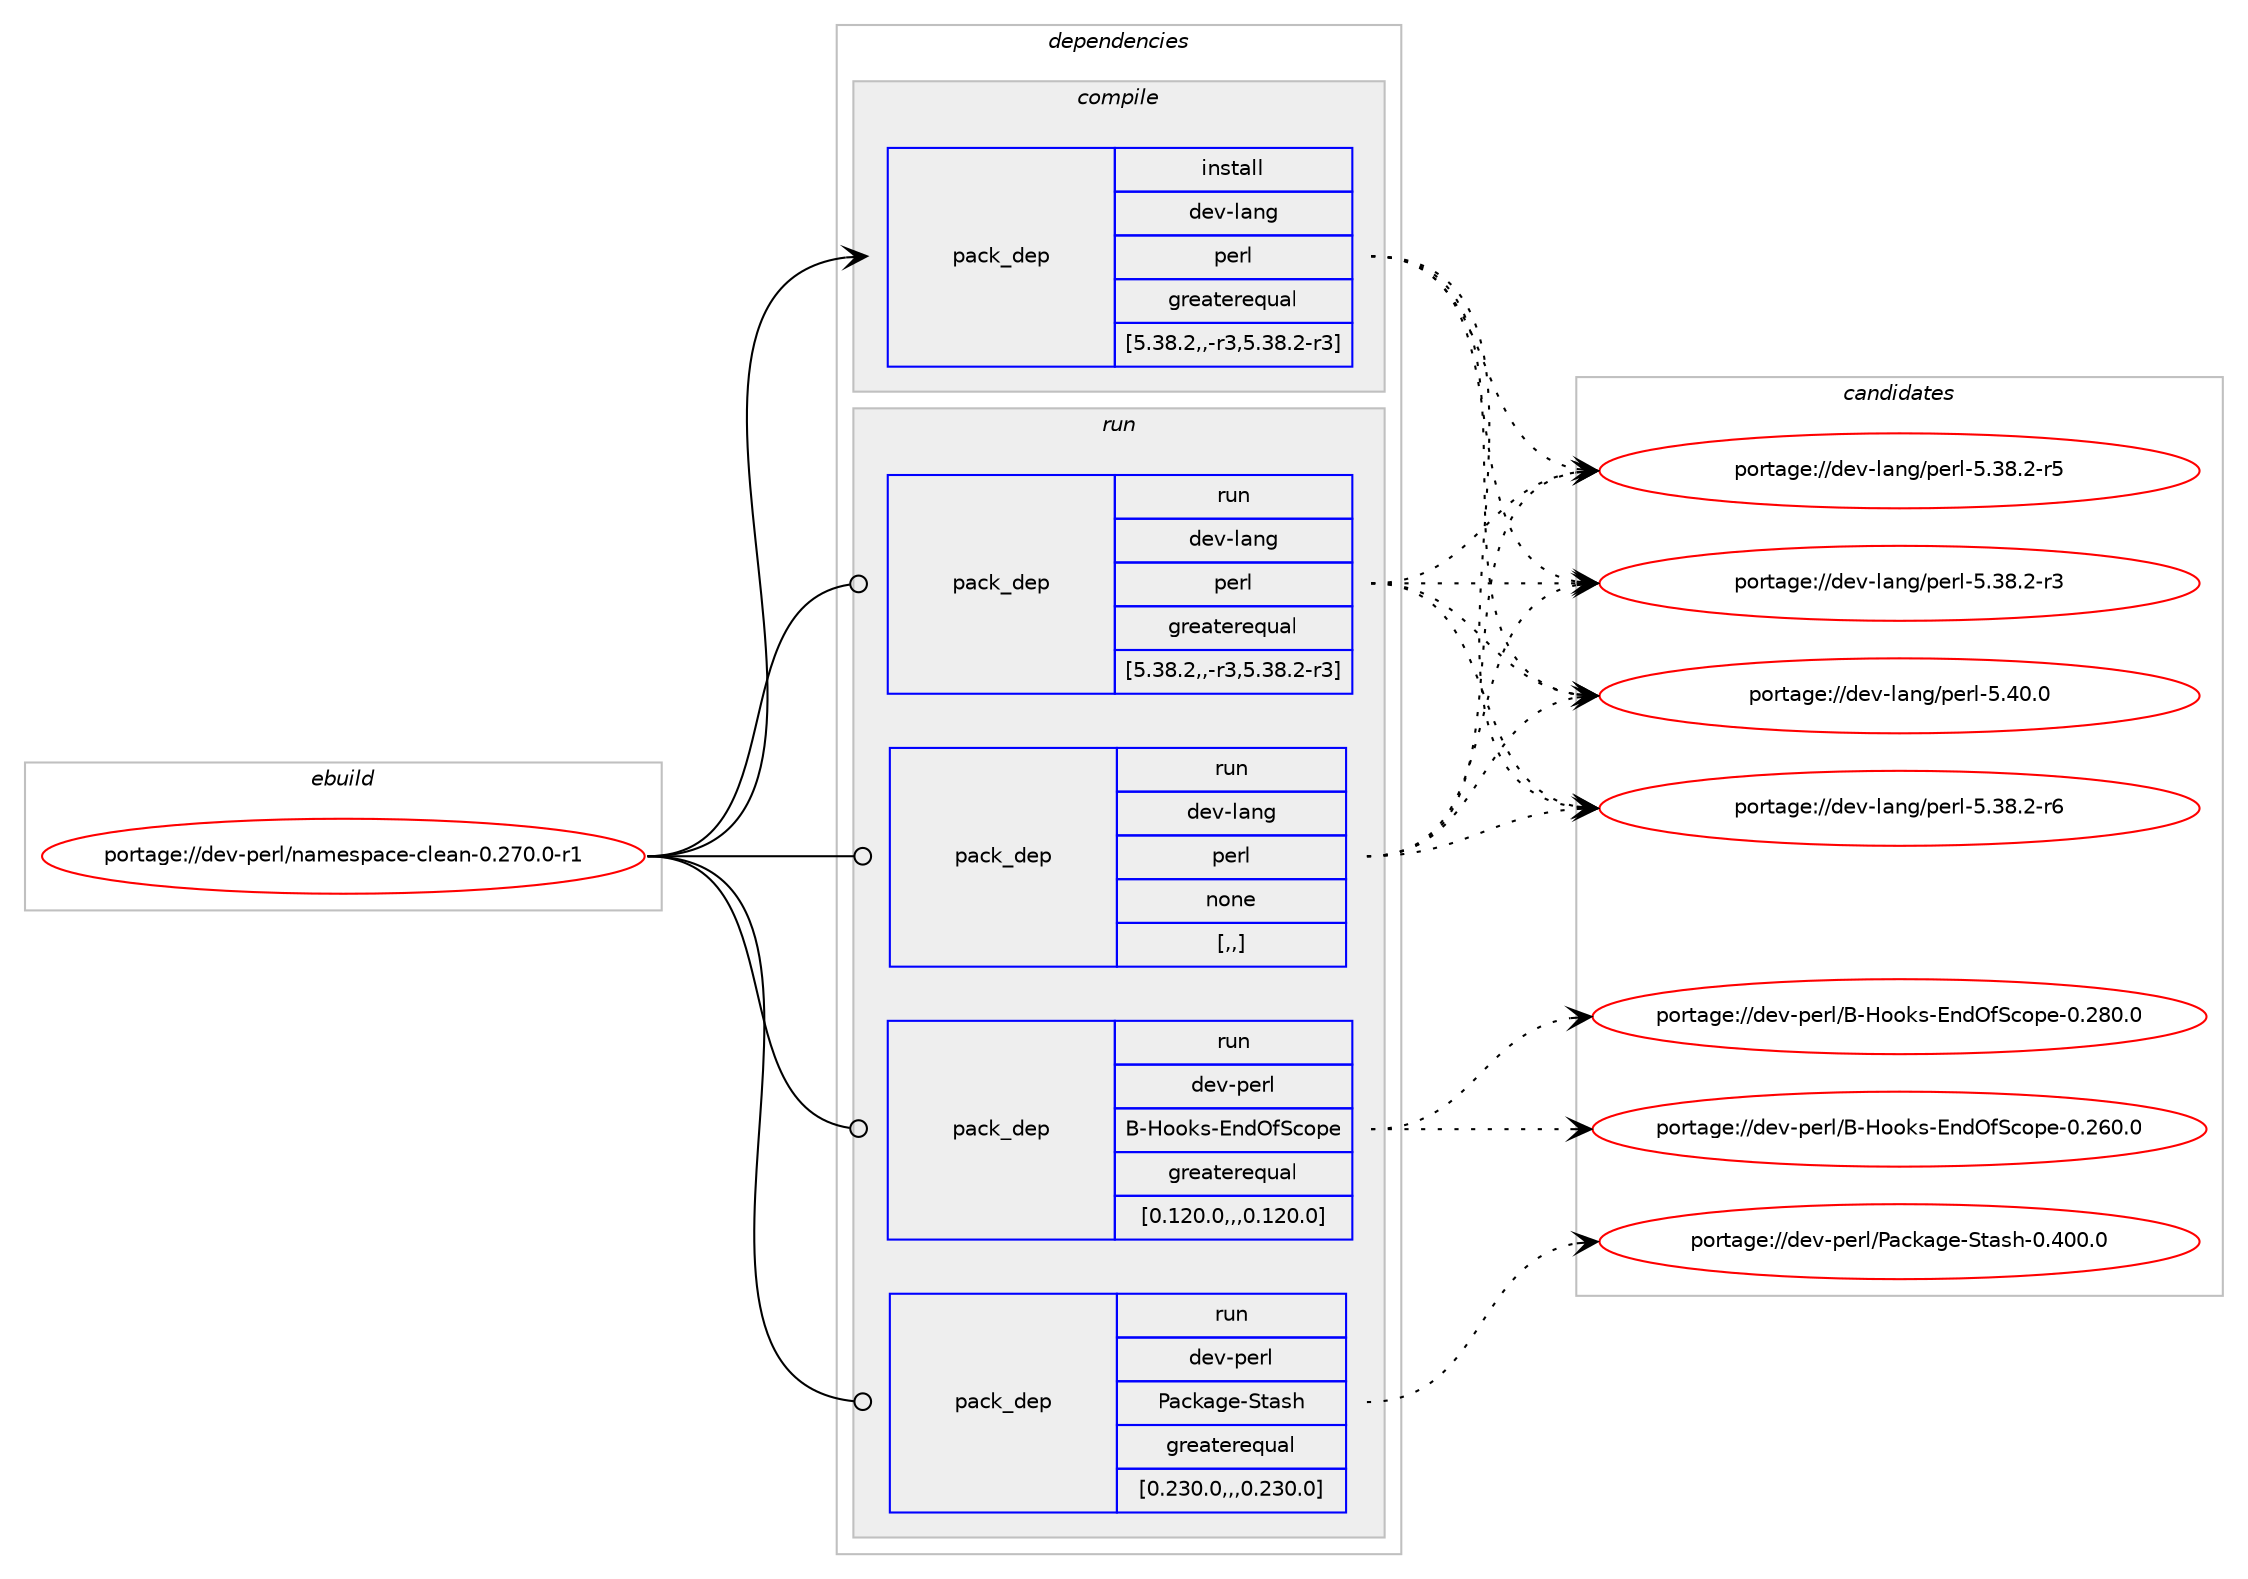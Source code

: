 digraph prolog {

# *************
# Graph options
# *************

newrank=true;
concentrate=true;
compound=true;
graph [rankdir=LR,fontname=Helvetica,fontsize=10,ranksep=1.5];#, ranksep=2.5, nodesep=0.2];
edge  [arrowhead=vee];
node  [fontname=Helvetica,fontsize=10];

# **********
# The ebuild
# **********

subgraph cluster_leftcol {
color=gray;
label=<<i>ebuild</i>>;
id [label="portage://dev-perl/namespace-clean-0.270.0-r1", color=red, width=4, href="../dev-perl/namespace-clean-0.270.0-r1.svg"];
}

# ****************
# The dependencies
# ****************

subgraph cluster_midcol {
color=gray;
label=<<i>dependencies</i>>;
subgraph cluster_compile {
fillcolor="#eeeeee";
style=filled;
label=<<i>compile</i>>;
subgraph pack468745 {
dependency633886 [label=<<TABLE BORDER="0" CELLBORDER="1" CELLSPACING="0" CELLPADDING="4" WIDTH="220"><TR><TD ROWSPAN="6" CELLPADDING="30">pack_dep</TD></TR><TR><TD WIDTH="110">install</TD></TR><TR><TD>dev-lang</TD></TR><TR><TD>perl</TD></TR><TR><TD>greaterequal</TD></TR><TR><TD>[5.38.2,,-r3,5.38.2-r3]</TD></TR></TABLE>>, shape=none, color=blue];
}
id:e -> dependency633886:w [weight=20,style="solid",arrowhead="vee"];
}
subgraph cluster_compileandrun {
fillcolor="#eeeeee";
style=filled;
label=<<i>compile and run</i>>;
}
subgraph cluster_run {
fillcolor="#eeeeee";
style=filled;
label=<<i>run</i>>;
subgraph pack468746 {
dependency633887 [label=<<TABLE BORDER="0" CELLBORDER="1" CELLSPACING="0" CELLPADDING="4" WIDTH="220"><TR><TD ROWSPAN="6" CELLPADDING="30">pack_dep</TD></TR><TR><TD WIDTH="110">run</TD></TR><TR><TD>dev-lang</TD></TR><TR><TD>perl</TD></TR><TR><TD>greaterequal</TD></TR><TR><TD>[5.38.2,,-r3,5.38.2-r3]</TD></TR></TABLE>>, shape=none, color=blue];
}
id:e -> dependency633887:w [weight=20,style="solid",arrowhead="odot"];
subgraph pack468747 {
dependency633888 [label=<<TABLE BORDER="0" CELLBORDER="1" CELLSPACING="0" CELLPADDING="4" WIDTH="220"><TR><TD ROWSPAN="6" CELLPADDING="30">pack_dep</TD></TR><TR><TD WIDTH="110">run</TD></TR><TR><TD>dev-lang</TD></TR><TR><TD>perl</TD></TR><TR><TD>none</TD></TR><TR><TD>[,,]</TD></TR></TABLE>>, shape=none, color=blue];
}
id:e -> dependency633888:w [weight=20,style="solid",arrowhead="odot"];
subgraph pack468748 {
dependency633889 [label=<<TABLE BORDER="0" CELLBORDER="1" CELLSPACING="0" CELLPADDING="4" WIDTH="220"><TR><TD ROWSPAN="6" CELLPADDING="30">pack_dep</TD></TR><TR><TD WIDTH="110">run</TD></TR><TR><TD>dev-perl</TD></TR><TR><TD>B-Hooks-EndOfScope</TD></TR><TR><TD>greaterequal</TD></TR><TR><TD>[0.120.0,,,0.120.0]</TD></TR></TABLE>>, shape=none, color=blue];
}
id:e -> dependency633889:w [weight=20,style="solid",arrowhead="odot"];
subgraph pack468749 {
dependency633890 [label=<<TABLE BORDER="0" CELLBORDER="1" CELLSPACING="0" CELLPADDING="4" WIDTH="220"><TR><TD ROWSPAN="6" CELLPADDING="30">pack_dep</TD></TR><TR><TD WIDTH="110">run</TD></TR><TR><TD>dev-perl</TD></TR><TR><TD>Package-Stash</TD></TR><TR><TD>greaterequal</TD></TR><TR><TD>[0.230.0,,,0.230.0]</TD></TR></TABLE>>, shape=none, color=blue];
}
id:e -> dependency633890:w [weight=20,style="solid",arrowhead="odot"];
}
}

# **************
# The candidates
# **************

subgraph cluster_choices {
rank=same;
color=gray;
label=<<i>candidates</i>>;

subgraph choice468745 {
color=black;
nodesep=1;
choice10010111845108971101034711210111410845534652484648 [label="portage://dev-lang/perl-5.40.0", color=red, width=4,href="../dev-lang/perl-5.40.0.svg"];
choice100101118451089711010347112101114108455346515646504511454 [label="portage://dev-lang/perl-5.38.2-r6", color=red, width=4,href="../dev-lang/perl-5.38.2-r6.svg"];
choice100101118451089711010347112101114108455346515646504511453 [label="portage://dev-lang/perl-5.38.2-r5", color=red, width=4,href="../dev-lang/perl-5.38.2-r5.svg"];
choice100101118451089711010347112101114108455346515646504511451 [label="portage://dev-lang/perl-5.38.2-r3", color=red, width=4,href="../dev-lang/perl-5.38.2-r3.svg"];
dependency633886:e -> choice10010111845108971101034711210111410845534652484648:w [style=dotted,weight="100"];
dependency633886:e -> choice100101118451089711010347112101114108455346515646504511454:w [style=dotted,weight="100"];
dependency633886:e -> choice100101118451089711010347112101114108455346515646504511453:w [style=dotted,weight="100"];
dependency633886:e -> choice100101118451089711010347112101114108455346515646504511451:w [style=dotted,weight="100"];
}
subgraph choice468746 {
color=black;
nodesep=1;
choice10010111845108971101034711210111410845534652484648 [label="portage://dev-lang/perl-5.40.0", color=red, width=4,href="../dev-lang/perl-5.40.0.svg"];
choice100101118451089711010347112101114108455346515646504511454 [label="portage://dev-lang/perl-5.38.2-r6", color=red, width=4,href="../dev-lang/perl-5.38.2-r6.svg"];
choice100101118451089711010347112101114108455346515646504511453 [label="portage://dev-lang/perl-5.38.2-r5", color=red, width=4,href="../dev-lang/perl-5.38.2-r5.svg"];
choice100101118451089711010347112101114108455346515646504511451 [label="portage://dev-lang/perl-5.38.2-r3", color=red, width=4,href="../dev-lang/perl-5.38.2-r3.svg"];
dependency633887:e -> choice10010111845108971101034711210111410845534652484648:w [style=dotted,weight="100"];
dependency633887:e -> choice100101118451089711010347112101114108455346515646504511454:w [style=dotted,weight="100"];
dependency633887:e -> choice100101118451089711010347112101114108455346515646504511453:w [style=dotted,weight="100"];
dependency633887:e -> choice100101118451089711010347112101114108455346515646504511451:w [style=dotted,weight="100"];
}
subgraph choice468747 {
color=black;
nodesep=1;
choice10010111845108971101034711210111410845534652484648 [label="portage://dev-lang/perl-5.40.0", color=red, width=4,href="../dev-lang/perl-5.40.0.svg"];
choice100101118451089711010347112101114108455346515646504511454 [label="portage://dev-lang/perl-5.38.2-r6", color=red, width=4,href="../dev-lang/perl-5.38.2-r6.svg"];
choice100101118451089711010347112101114108455346515646504511453 [label="portage://dev-lang/perl-5.38.2-r5", color=red, width=4,href="../dev-lang/perl-5.38.2-r5.svg"];
choice100101118451089711010347112101114108455346515646504511451 [label="portage://dev-lang/perl-5.38.2-r3", color=red, width=4,href="../dev-lang/perl-5.38.2-r3.svg"];
dependency633888:e -> choice10010111845108971101034711210111410845534652484648:w [style=dotted,weight="100"];
dependency633888:e -> choice100101118451089711010347112101114108455346515646504511454:w [style=dotted,weight="100"];
dependency633888:e -> choice100101118451089711010347112101114108455346515646504511453:w [style=dotted,weight="100"];
dependency633888:e -> choice100101118451089711010347112101114108455346515646504511451:w [style=dotted,weight="100"];
}
subgraph choice468748 {
color=black;
nodesep=1;
choice100101118451121011141084766457211111110711545691101007910283991111121014548465056484648 [label="portage://dev-perl/B-Hooks-EndOfScope-0.280.0", color=red, width=4,href="../dev-perl/B-Hooks-EndOfScope-0.280.0.svg"];
choice100101118451121011141084766457211111110711545691101007910283991111121014548465054484648 [label="portage://dev-perl/B-Hooks-EndOfScope-0.260.0", color=red, width=4,href="../dev-perl/B-Hooks-EndOfScope-0.260.0.svg"];
dependency633889:e -> choice100101118451121011141084766457211111110711545691101007910283991111121014548465056484648:w [style=dotted,weight="100"];
dependency633889:e -> choice100101118451121011141084766457211111110711545691101007910283991111121014548465054484648:w [style=dotted,weight="100"];
}
subgraph choice468749 {
color=black;
nodesep=1;
choice1001011184511210111410847809799107971031014583116971151044548465248484648 [label="portage://dev-perl/Package-Stash-0.400.0", color=red, width=4,href="../dev-perl/Package-Stash-0.400.0.svg"];
dependency633890:e -> choice1001011184511210111410847809799107971031014583116971151044548465248484648:w [style=dotted,weight="100"];
}
}

}
